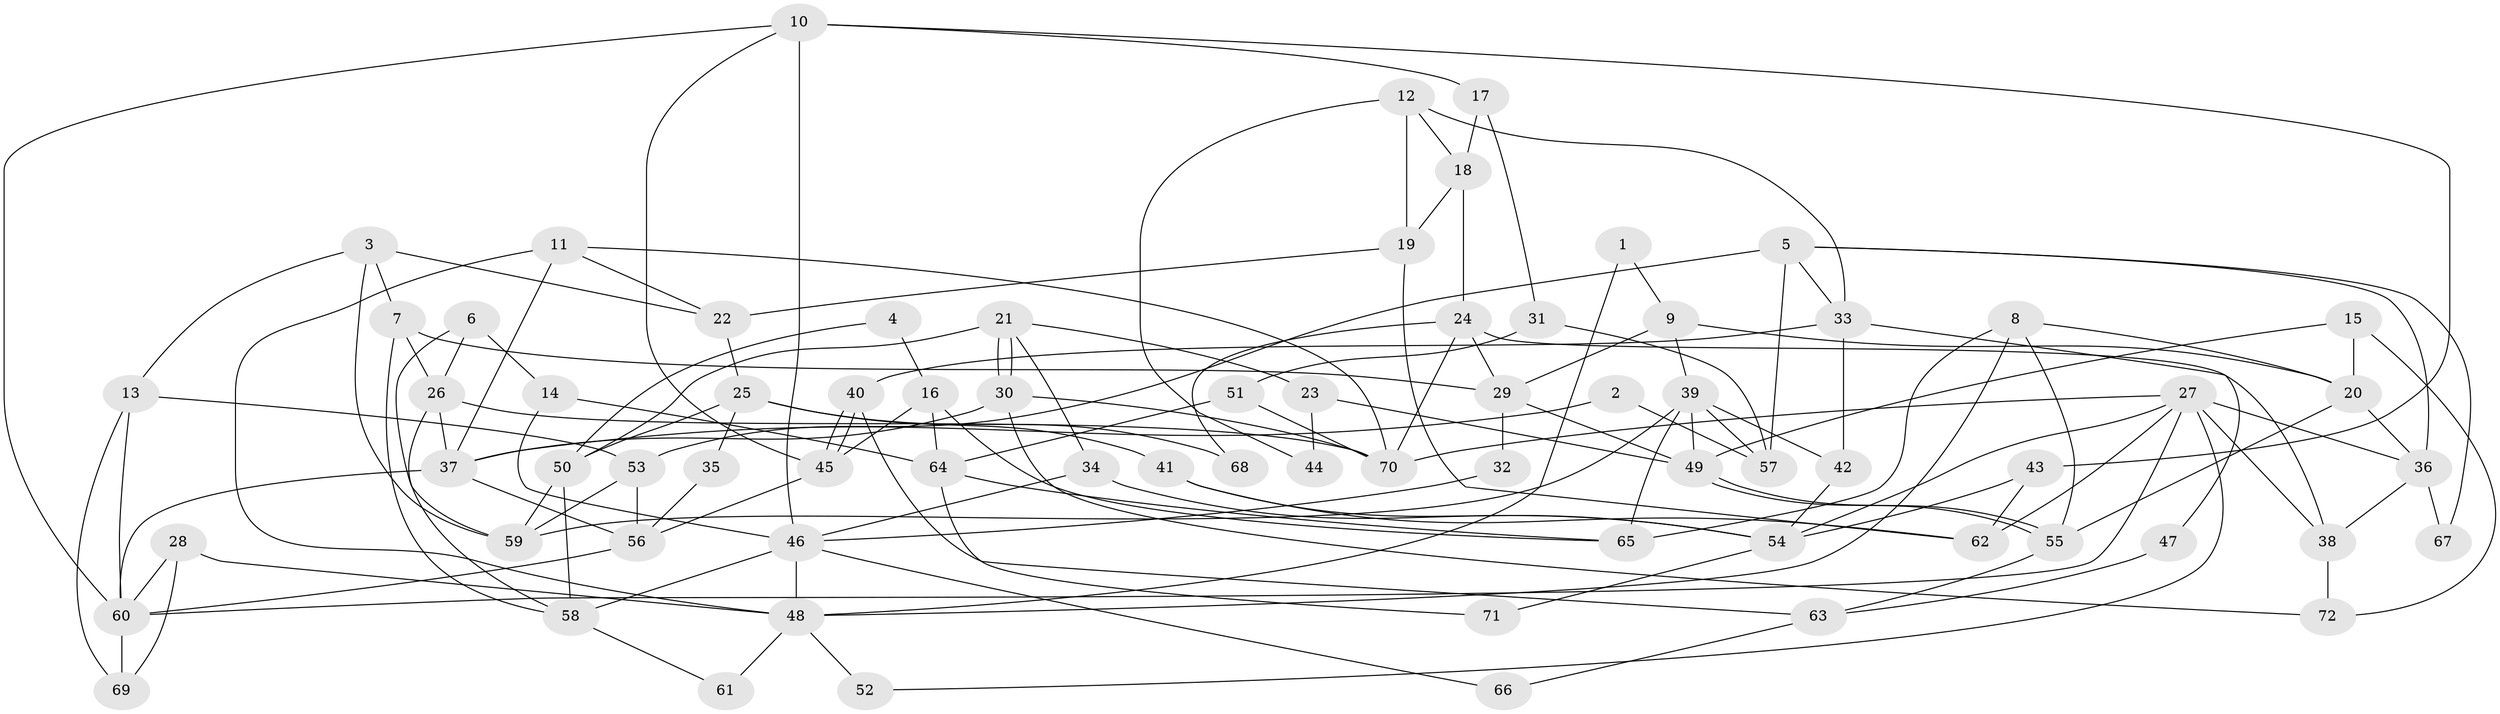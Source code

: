 // Generated by graph-tools (version 1.1) at 2025/11/02/27/25 16:11:19]
// undirected, 72 vertices, 144 edges
graph export_dot {
graph [start="1"]
  node [color=gray90,style=filled];
  1;
  2;
  3;
  4;
  5;
  6;
  7;
  8;
  9;
  10;
  11;
  12;
  13;
  14;
  15;
  16;
  17;
  18;
  19;
  20;
  21;
  22;
  23;
  24;
  25;
  26;
  27;
  28;
  29;
  30;
  31;
  32;
  33;
  34;
  35;
  36;
  37;
  38;
  39;
  40;
  41;
  42;
  43;
  44;
  45;
  46;
  47;
  48;
  49;
  50;
  51;
  52;
  53;
  54;
  55;
  56;
  57;
  58;
  59;
  60;
  61;
  62;
  63;
  64;
  65;
  66;
  67;
  68;
  69;
  70;
  71;
  72;
  1 -- 48;
  1 -- 9;
  2 -- 57;
  2 -- 37;
  3 -- 22;
  3 -- 59;
  3 -- 7;
  3 -- 13;
  4 -- 16;
  4 -- 50;
  5 -- 36;
  5 -- 57;
  5 -- 33;
  5 -- 53;
  5 -- 67;
  6 -- 26;
  6 -- 59;
  6 -- 14;
  7 -- 29;
  7 -- 26;
  7 -- 58;
  8 -- 55;
  8 -- 48;
  8 -- 20;
  8 -- 65;
  9 -- 39;
  9 -- 29;
  9 -- 20;
  10 -- 60;
  10 -- 45;
  10 -- 17;
  10 -- 43;
  10 -- 46;
  11 -- 48;
  11 -- 37;
  11 -- 22;
  11 -- 70;
  12 -- 18;
  12 -- 33;
  12 -- 19;
  12 -- 44;
  13 -- 60;
  13 -- 53;
  13 -- 69;
  14 -- 46;
  14 -- 64;
  15 -- 72;
  15 -- 20;
  15 -- 49;
  16 -- 45;
  16 -- 64;
  16 -- 65;
  17 -- 18;
  17 -- 31;
  18 -- 19;
  18 -- 24;
  19 -- 62;
  19 -- 22;
  20 -- 36;
  20 -- 55;
  21 -- 50;
  21 -- 30;
  21 -- 30;
  21 -- 23;
  21 -- 34;
  22 -- 25;
  23 -- 49;
  23 -- 44;
  24 -- 70;
  24 -- 38;
  24 -- 29;
  24 -- 68;
  25 -- 50;
  25 -- 35;
  25 -- 41;
  25 -- 68;
  26 -- 70;
  26 -- 37;
  26 -- 58;
  27 -- 70;
  27 -- 54;
  27 -- 36;
  27 -- 38;
  27 -- 52;
  27 -- 60;
  27 -- 62;
  28 -- 69;
  28 -- 60;
  28 -- 48;
  29 -- 49;
  29 -- 32;
  30 -- 37;
  30 -- 70;
  30 -- 72;
  31 -- 51;
  31 -- 57;
  32 -- 46;
  33 -- 42;
  33 -- 40;
  33 -- 47;
  34 -- 46;
  34 -- 54;
  35 -- 56;
  36 -- 38;
  36 -- 67;
  37 -- 56;
  37 -- 60;
  38 -- 72;
  39 -- 65;
  39 -- 49;
  39 -- 42;
  39 -- 57;
  39 -- 59;
  40 -- 45;
  40 -- 45;
  40 -- 63;
  41 -- 54;
  41 -- 62;
  42 -- 54;
  43 -- 62;
  43 -- 54;
  45 -- 56;
  46 -- 58;
  46 -- 48;
  46 -- 66;
  47 -- 63;
  48 -- 52;
  48 -- 61;
  49 -- 55;
  49 -- 55;
  50 -- 58;
  50 -- 59;
  51 -- 70;
  51 -- 64;
  53 -- 56;
  53 -- 59;
  54 -- 71;
  55 -- 63;
  56 -- 60;
  58 -- 61;
  60 -- 69;
  63 -- 66;
  64 -- 65;
  64 -- 71;
}
